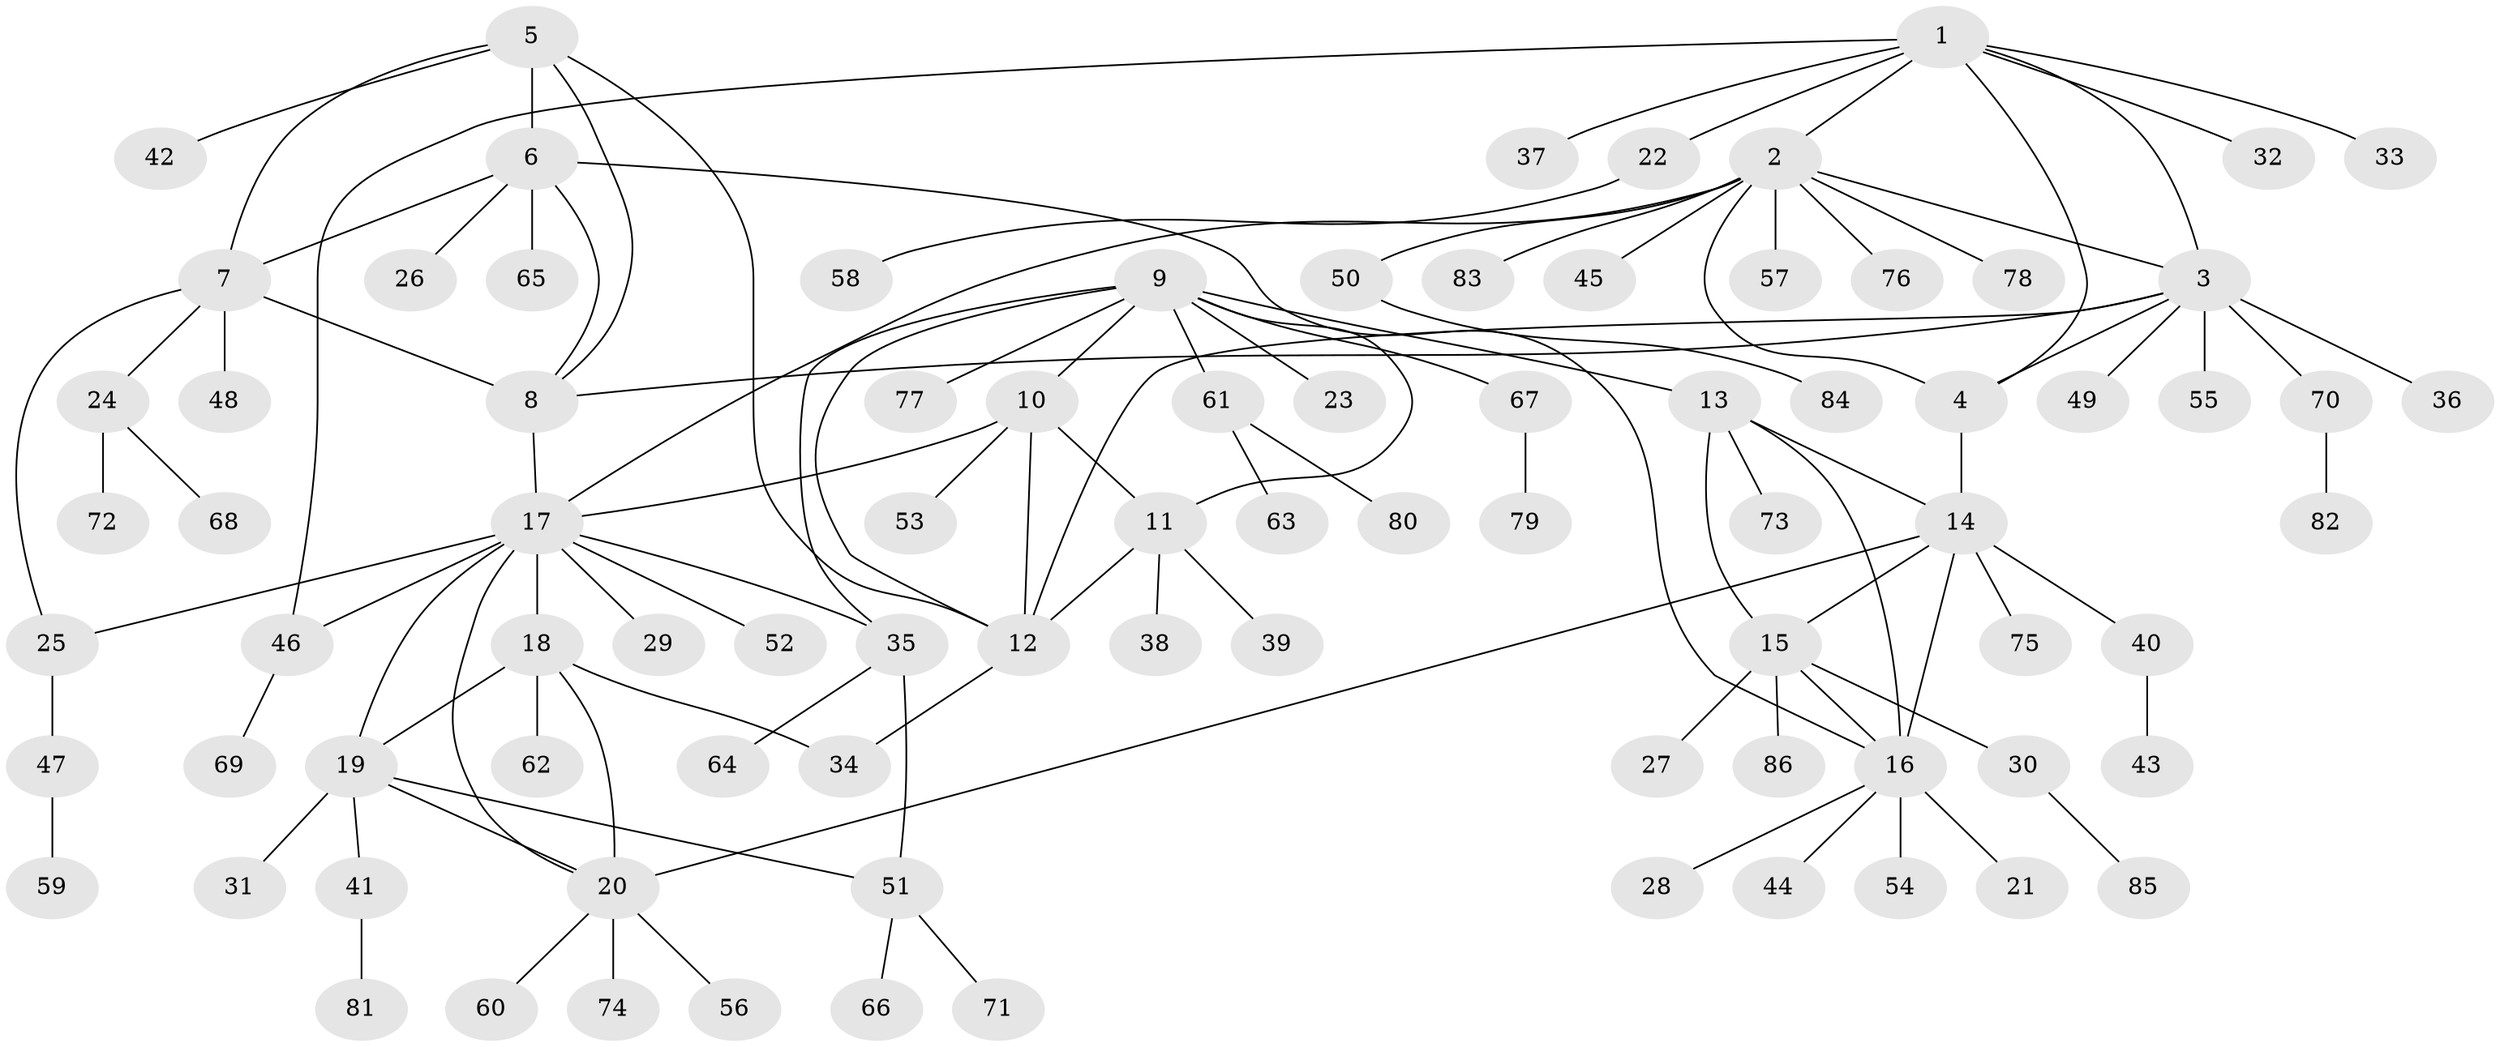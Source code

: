 // coarse degree distribution, {1: 0.46153846153846156, 4: 0.11538461538461539, 5: 0.15384615384615385, 6: 0.038461538461538464, 8: 0.07692307692307693, 2: 0.07692307692307693, 3: 0.038461538461538464, 7: 0.038461538461538464}
// Generated by graph-tools (version 1.1) at 2025/37/03/04/25 23:37:36]
// undirected, 86 vertices, 111 edges
graph export_dot {
  node [color=gray90,style=filled];
  1;
  2;
  3;
  4;
  5;
  6;
  7;
  8;
  9;
  10;
  11;
  12;
  13;
  14;
  15;
  16;
  17;
  18;
  19;
  20;
  21;
  22;
  23;
  24;
  25;
  26;
  27;
  28;
  29;
  30;
  31;
  32;
  33;
  34;
  35;
  36;
  37;
  38;
  39;
  40;
  41;
  42;
  43;
  44;
  45;
  46;
  47;
  48;
  49;
  50;
  51;
  52;
  53;
  54;
  55;
  56;
  57;
  58;
  59;
  60;
  61;
  62;
  63;
  64;
  65;
  66;
  67;
  68;
  69;
  70;
  71;
  72;
  73;
  74;
  75;
  76;
  77;
  78;
  79;
  80;
  81;
  82;
  83;
  84;
  85;
  86;
  1 -- 2;
  1 -- 3;
  1 -- 4;
  1 -- 22;
  1 -- 32;
  1 -- 33;
  1 -- 37;
  1 -- 46;
  2 -- 3;
  2 -- 4;
  2 -- 17;
  2 -- 45;
  2 -- 50;
  2 -- 57;
  2 -- 76;
  2 -- 78;
  2 -- 83;
  3 -- 4;
  3 -- 8;
  3 -- 12;
  3 -- 36;
  3 -- 49;
  3 -- 55;
  3 -- 70;
  4 -- 14;
  5 -- 6;
  5 -- 7;
  5 -- 8;
  5 -- 12;
  5 -- 42;
  6 -- 7;
  6 -- 8;
  6 -- 16;
  6 -- 26;
  6 -- 65;
  7 -- 8;
  7 -- 24;
  7 -- 25;
  7 -- 48;
  8 -- 17;
  9 -- 10;
  9 -- 11;
  9 -- 12;
  9 -- 13;
  9 -- 23;
  9 -- 35;
  9 -- 61;
  9 -- 67;
  9 -- 77;
  10 -- 11;
  10 -- 12;
  10 -- 17;
  10 -- 53;
  11 -- 12;
  11 -- 38;
  11 -- 39;
  12 -- 34;
  13 -- 14;
  13 -- 15;
  13 -- 16;
  13 -- 73;
  14 -- 15;
  14 -- 16;
  14 -- 20;
  14 -- 40;
  14 -- 75;
  15 -- 16;
  15 -- 27;
  15 -- 30;
  15 -- 86;
  16 -- 21;
  16 -- 28;
  16 -- 44;
  16 -- 54;
  17 -- 18;
  17 -- 19;
  17 -- 20;
  17 -- 25;
  17 -- 29;
  17 -- 35;
  17 -- 46;
  17 -- 52;
  18 -- 19;
  18 -- 20;
  18 -- 34;
  18 -- 62;
  19 -- 20;
  19 -- 31;
  19 -- 41;
  19 -- 51;
  20 -- 56;
  20 -- 60;
  20 -- 74;
  22 -- 58;
  24 -- 68;
  24 -- 72;
  25 -- 47;
  30 -- 85;
  35 -- 51;
  35 -- 64;
  40 -- 43;
  41 -- 81;
  46 -- 69;
  47 -- 59;
  50 -- 84;
  51 -- 66;
  51 -- 71;
  61 -- 63;
  61 -- 80;
  67 -- 79;
  70 -- 82;
}
